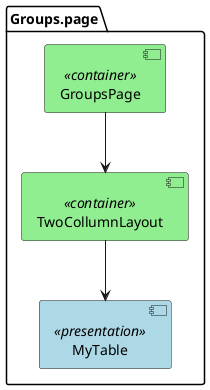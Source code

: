 @startuml Component Diagram

skinparam component {
  backgroundColor<<presentation>> Lightblue
  backgroundColor<<container>> Lightgreen
}

package Groups.page {
    component "GroupsPage"  as g <<container>> 

    component "TwoCollumnLayout" as t <<container>> 

    component "MyTable" as my <<presentation>> 
}

g --> t
t --> my

@enduml